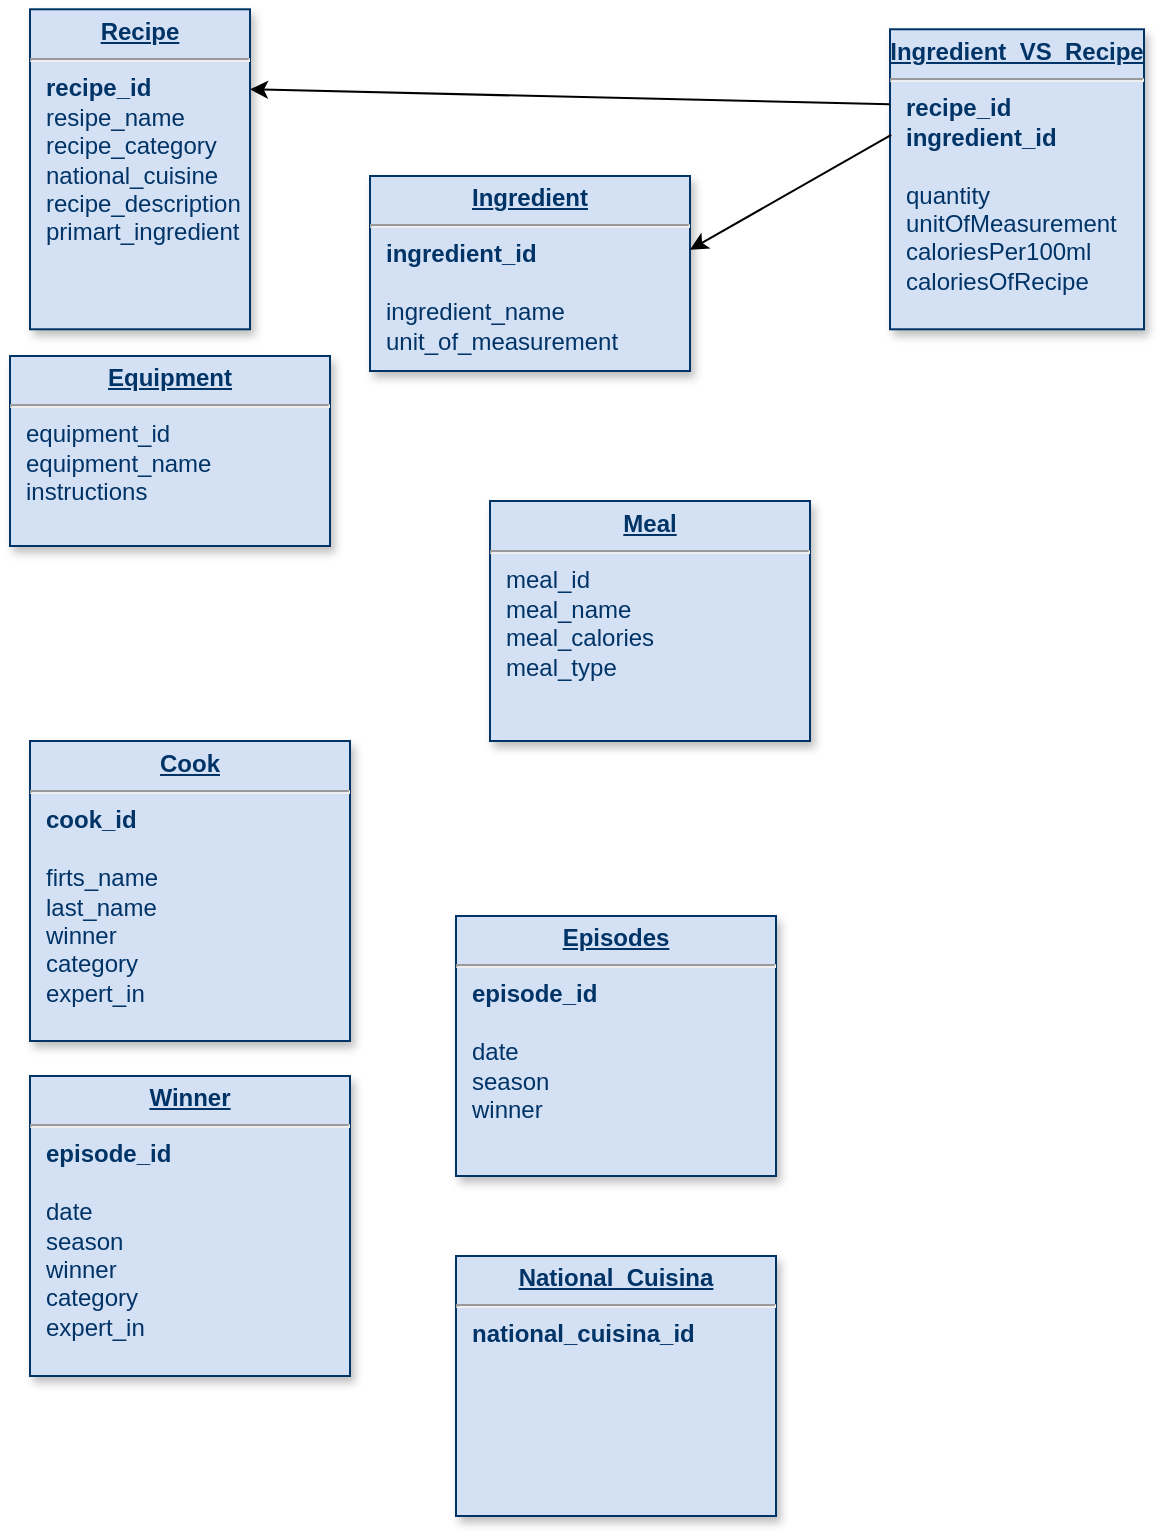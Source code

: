 <mxfile version="24.2.0" type="github">
  <diagram name="Page-1" id="efa7a0a1-bf9b-a30e-e6df-94a7791c09e9">
    <mxGraphModel dx="452" dy="528" grid="1" gridSize="10" guides="1" tooltips="1" connect="1" arrows="1" fold="1" page="1" pageScale="1" pageWidth="826" pageHeight="1169" background="none" math="0" shadow="0">
      <root>
        <mxCell id="0" />
        <mxCell id="1" parent="0" />
        <mxCell id="19" value="&lt;p style=&quot;margin: 0px; margin-top: 4px; text-align: center; text-decoration: underline;&quot;&gt;&lt;b&gt;Meal&lt;/b&gt;&lt;/p&gt;&lt;hr&gt;&lt;p style=&quot;margin: 0px; margin-left: 8px;&quot;&gt;meal_id&lt;br&gt;meal_name&lt;/p&gt;&lt;p style=&quot;margin: 0px; margin-left: 8px;&quot;&gt;meal_calories&lt;/p&gt;&lt;p style=&quot;margin: 0px; margin-left: 8px;&quot;&gt;meal_type&lt;/p&gt;" style="verticalAlign=top;align=left;overflow=fill;fontSize=12;fontFamily=Helvetica;html=1;strokeColor=#003366;shadow=1;fillColor=#D4E1F5;fontColor=#003366" parent="1" vertex="1">
          <mxGeometry x="270.0" y="272.5" width="160" height="120" as="geometry" />
        </mxCell>
        <mxCell id="20" value="&lt;p style=&quot;margin: 4px 0px 0px; text-align: center;&quot;&gt;&lt;b style=&quot;text-decoration-line: underline;&quot;&gt;In&lt;/b&gt;&lt;span style=&quot;background-color: initial; text-align: left;&quot;&gt;&lt;b&gt;&lt;u&gt;gredient&lt;/u&gt;&lt;/b&gt;&lt;/span&gt;&lt;/p&gt;&lt;hr&gt;&lt;p style=&quot;margin: 0px; margin-left: 8px;&quot;&gt;&lt;b&gt;ingredient_id&lt;/b&gt;&lt;/p&gt;&lt;p style=&quot;margin: 0px; margin-left: 8px;&quot;&gt;&lt;br&gt;&lt;/p&gt;&lt;p style=&quot;margin: 0px; margin-left: 8px;&quot;&gt;ingredient_name&amp;nbsp;&lt;/p&gt;&lt;p style=&quot;margin: 0px; margin-left: 8px;&quot;&gt;unit_of_measurement&lt;/p&gt;" style="verticalAlign=top;align=left;overflow=fill;fontSize=12;fontFamily=Helvetica;html=1;strokeColor=#003366;shadow=1;fillColor=#D4E1F5;fontColor=#003366" parent="1" vertex="1">
          <mxGeometry x="210" y="110" width="160" height="97.5" as="geometry" />
        </mxCell>
        <mxCell id="21" value="&lt;p style=&quot;margin: 0px; margin-top: 4px; text-align: center; text-decoration: underline;&quot;&gt;&lt;b&gt;Equipment&lt;/b&gt;&lt;/p&gt;&lt;hr&gt;&lt;p style=&quot;margin: 0px; margin-left: 8px;&quot;&gt;equipment_id&lt;/p&gt;&lt;p style=&quot;margin: 0px; margin-left: 8px;&quot;&gt;equipment_name&amp;nbsp;&lt;/p&gt;&lt;p style=&quot;margin: 0px; margin-left: 8px;&quot;&gt;instructions&lt;/p&gt;" style="verticalAlign=top;align=left;overflow=fill;fontSize=12;fontFamily=Helvetica;html=1;strokeColor=#003366;shadow=1;fillColor=#D4E1F5;fontColor=#003366" parent="1" vertex="1">
          <mxGeometry x="30" y="200" width="160" height="95" as="geometry" />
        </mxCell>
        <mxCell id="24" value="&lt;p style=&quot;margin: 0px; margin-top: 4px; text-align: center; text-decoration: underline;&quot;&gt;&lt;b&gt;Ingredient_VS_Recipe&lt;/b&gt;&lt;/p&gt;&lt;hr&gt;&lt;p style=&quot;margin: 0px; margin-left: 8px;&quot;&gt;&lt;b&gt;recipe_id&lt;/b&gt;&lt;/p&gt;&lt;p style=&quot;margin: 0px; margin-left: 8px;&quot;&gt;&lt;b&gt;ingredient_id&lt;/b&gt;&lt;/p&gt;&lt;p style=&quot;margin: 0px; margin-left: 8px;&quot;&gt;&lt;br&gt;&lt;/p&gt;&lt;p style=&quot;margin: 0px; margin-left: 8px;&quot;&gt;quantity&amp;nbsp;&lt;/p&gt;&lt;p style=&quot;margin: 0px; margin-left: 8px;&quot;&gt;unitOfMeasurement&lt;/p&gt;&lt;p style=&quot;margin: 0px; margin-left: 8px;&quot;&gt;caloriesPer100ml&lt;/p&gt;&lt;p style=&quot;margin: 0px; margin-left: 8px;&quot;&gt;caloriesOfRecipe&lt;/p&gt;" style="verticalAlign=top;align=left;overflow=fill;fontSize=12;fontFamily=Helvetica;html=1;strokeColor=#003366;shadow=1;fillColor=#D4E1F5;fontColor=#003366" parent="1" vertex="1">
          <mxGeometry x="470" y="36.64" width="127" height="150" as="geometry" />
        </mxCell>
        <mxCell id="25" value="&lt;p style=&quot;margin: 0px; margin-top: 4px; text-align: center; text-decoration: underline;&quot;&gt;&lt;b&gt;Recipe&lt;/b&gt;&lt;/p&gt;&lt;hr&gt;&lt;p style=&quot;margin: 0px; margin-left: 8px;&quot;&gt;&lt;b&gt;recipe_id&lt;/b&gt;&lt;/p&gt;&lt;p style=&quot;margin: 0px; margin-left: 8px;&quot;&gt;resipe_name&lt;/p&gt;&lt;p style=&quot;margin: 0px; margin-left: 8px;&quot;&gt;recipe_category&lt;/p&gt;&lt;p style=&quot;margin: 0px; margin-left: 8px;&quot;&gt;national_cuisine&lt;/p&gt;&lt;p style=&quot;margin: 0px; margin-left: 8px;&quot;&gt;recipe_description&lt;/p&gt;&lt;p style=&quot;margin: 0px; margin-left: 8px;&quot;&gt;primart_ingredient&lt;/p&gt;" style="verticalAlign=top;align=left;overflow=fill;fontSize=12;fontFamily=Helvetica;html=1;strokeColor=#003366;shadow=1;fillColor=#D4E1F5;fontColor=#003366" parent="1" vertex="1">
          <mxGeometry x="40" y="26.64" width="110" height="160" as="geometry" />
        </mxCell>
        <mxCell id="wiVbtL2ftH64XFmx5zw3-115" value="" style="endArrow=classic;html=1;rounded=0;exitX=0;exitY=0.25;exitDx=0;exitDy=0;entryX=1;entryY=0.25;entryDx=0;entryDy=0;" edge="1" parent="1" source="24" target="25">
          <mxGeometry width="50" height="50" relative="1" as="geometry">
            <mxPoint x="500" y="220" as="sourcePoint" />
            <mxPoint x="550" y="170" as="targetPoint" />
          </mxGeometry>
        </mxCell>
        <mxCell id="wiVbtL2ftH64XFmx5zw3-116" value="" style="endArrow=classic;html=1;rounded=0;exitX=0.005;exitY=0.352;exitDx=0;exitDy=0;exitPerimeter=0;entryX=1;entryY=0.378;entryDx=0;entryDy=0;entryPerimeter=0;" edge="1" parent="1" source="24" target="20">
          <mxGeometry width="50" height="50" relative="1" as="geometry">
            <mxPoint x="500" y="220" as="sourcePoint" />
            <mxPoint x="360" y="210" as="targetPoint" />
            <Array as="points" />
          </mxGeometry>
        </mxCell>
        <mxCell id="wiVbtL2ftH64XFmx5zw3-119" value="&lt;p style=&quot;margin: 0px; margin-top: 4px; text-align: center; text-decoration: underline;&quot;&gt;&lt;b&gt;Episodes&lt;/b&gt;&lt;/p&gt;&lt;hr&gt;&lt;p style=&quot;margin: 0px; margin-left: 8px;&quot;&gt;&lt;b&gt;episode_id&lt;/b&gt;&lt;/p&gt;&lt;p style=&quot;margin: 0px; margin-left: 8px;&quot;&gt;&lt;br&gt;&lt;/p&gt;&lt;p style=&quot;margin: 0px; margin-left: 8px;&quot;&gt;date&lt;/p&gt;&lt;p style=&quot;margin: 0px; margin-left: 8px;&quot;&gt;season&lt;/p&gt;&lt;p style=&quot;margin: 0px; margin-left: 8px;&quot;&gt;winner&lt;/p&gt;&lt;p style=&quot;margin: 0px; margin-left: 8px;&quot;&gt;&lt;br&gt;&lt;/p&gt;" style="verticalAlign=top;align=left;overflow=fill;fontSize=12;fontFamily=Helvetica;html=1;strokeColor=#003366;shadow=1;fillColor=#D4E1F5;fontColor=#003366" vertex="1" parent="1">
          <mxGeometry x="253" y="480" width="160" height="130" as="geometry" />
        </mxCell>
        <mxCell id="wiVbtL2ftH64XFmx5zw3-120" value="&lt;p style=&quot;margin: 0px; margin-top: 4px; text-align: center; text-decoration: underline;&quot;&gt;&lt;b&gt;National_Cuisina&lt;/b&gt;&lt;/p&gt;&lt;hr&gt;&lt;p style=&quot;margin: 0px; margin-left: 8px;&quot;&gt;&lt;b&gt;national_cuisina_id&lt;/b&gt;&lt;/p&gt;&lt;p style=&quot;margin: 0px; margin-left: 8px;&quot;&gt;&lt;br&gt;&lt;/p&gt;&lt;p style=&quot;margin: 0px; margin-left: 8px;&quot;&gt;&lt;br&gt;&lt;/p&gt;" style="verticalAlign=top;align=left;overflow=fill;fontSize=12;fontFamily=Helvetica;html=1;strokeColor=#003366;shadow=1;fillColor=#D4E1F5;fontColor=#003366" vertex="1" parent="1">
          <mxGeometry x="253" y="650" width="160" height="130" as="geometry" />
        </mxCell>
        <mxCell id="wiVbtL2ftH64XFmx5zw3-121" value="&lt;p style=&quot;margin: 0px; margin-top: 4px; text-align: center; text-decoration: underline;&quot;&gt;&lt;b&gt;Winner&lt;/b&gt;&lt;/p&gt;&lt;hr&gt;&lt;p style=&quot;margin: 0px; margin-left: 8px;&quot;&gt;&lt;b&gt;episode_id&lt;/b&gt;&lt;/p&gt;&lt;p style=&quot;margin: 0px; margin-left: 8px;&quot;&gt;&lt;br&gt;&lt;/p&gt;&lt;p style=&quot;margin: 0px; margin-left: 8px;&quot;&gt;date&lt;/p&gt;&lt;p style=&quot;margin: 0px; margin-left: 8px;&quot;&gt;season&lt;/p&gt;&lt;p style=&quot;margin: 0px; margin-left: 8px;&quot;&gt;winner&lt;/p&gt;&lt;p style=&quot;margin: 0px; margin-left: 8px;&quot;&gt;category&lt;/p&gt;&lt;p style=&quot;margin: 0px; margin-left: 8px;&quot;&gt;expert_in&lt;/p&gt;&lt;p style=&quot;margin: 0px; margin-left: 8px;&quot;&gt;&lt;br&gt;&lt;/p&gt;" style="verticalAlign=top;align=left;overflow=fill;fontSize=12;fontFamily=Helvetica;html=1;strokeColor=#003366;shadow=1;fillColor=#D4E1F5;fontColor=#003366" vertex="1" parent="1">
          <mxGeometry x="40" y="560" width="160" height="150" as="geometry" />
        </mxCell>
        <mxCell id="wiVbtL2ftH64XFmx5zw3-122" value="&lt;p style=&quot;margin: 0px; margin-top: 4px; text-align: center; text-decoration: underline;&quot;&gt;&lt;b&gt;Cook&lt;/b&gt;&lt;/p&gt;&lt;hr&gt;&lt;p style=&quot;margin: 0px; margin-left: 8px;&quot;&gt;&lt;b&gt;cook_id&lt;/b&gt;&lt;/p&gt;&lt;p style=&quot;margin: 0px; margin-left: 8px;&quot;&gt;&lt;br&gt;&lt;/p&gt;&lt;p style=&quot;margin: 0px; margin-left: 8px;&quot;&gt;firts_name&lt;/p&gt;&lt;p style=&quot;margin: 0px; margin-left: 8px;&quot;&gt;last_name&lt;/p&gt;&lt;p style=&quot;margin: 0px; margin-left: 8px;&quot;&gt;winner&lt;/p&gt;&lt;p style=&quot;margin: 0px; margin-left: 8px;&quot;&gt;category&lt;/p&gt;&lt;p style=&quot;margin: 0px; margin-left: 8px;&quot;&gt;expert_in&lt;/p&gt;&lt;p style=&quot;margin: 0px; margin-left: 8px;&quot;&gt;&lt;br&gt;&lt;/p&gt;" style="verticalAlign=top;align=left;overflow=fill;fontSize=12;fontFamily=Helvetica;html=1;strokeColor=#003366;shadow=1;fillColor=#D4E1F5;fontColor=#003366" vertex="1" parent="1">
          <mxGeometry x="40" y="392.5" width="160" height="150" as="geometry" />
        </mxCell>
      </root>
    </mxGraphModel>
  </diagram>
</mxfile>
